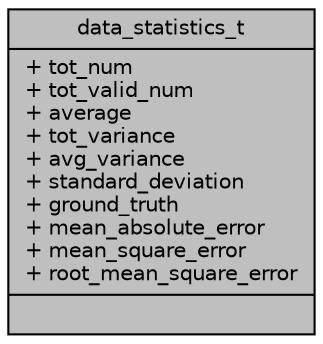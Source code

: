 digraph "data_statistics_t"
{
 // INTERACTIVE_SVG=YES
 // LATEX_PDF_SIZE
  bgcolor="transparent";
  edge [fontname="Helvetica",fontsize="10",labelfontname="Helvetica",labelfontsize="10"];
  node [fontname="Helvetica",fontsize="10",shape=record];
  Node1 [label="{data_statistics_t\n|+ tot_num\l+ tot_valid_num\l+ average\l+ tot_variance\l+ avg_variance\l+ standard_deviation\l+ ground_truth\l+ mean_absolute_error\l+ mean_square_error\l+ root_mean_square_error\l|}",height=0.2,width=0.4,color="black", fillcolor="grey75", style="filled", fontcolor="black",tooltip=" "];
}

